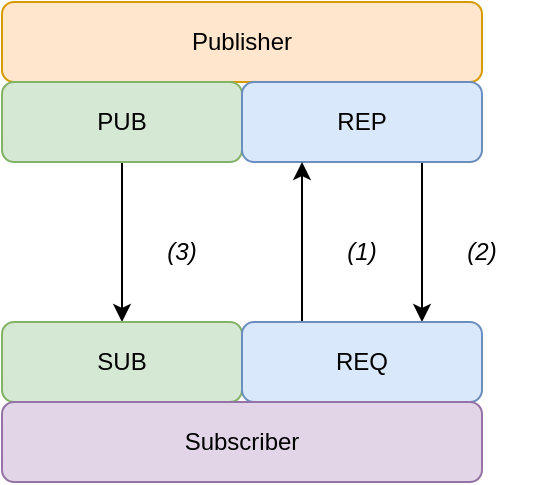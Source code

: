 <mxfile version="27.1.4">
  <diagram name="Page-1" id="qEylkdqBeoDYnwIqVGNf">
    <mxGraphModel dx="1426" dy="790" grid="1" gridSize="10" guides="1" tooltips="1" connect="1" arrows="1" fold="1" page="1" pageScale="1" pageWidth="850" pageHeight="1100" math="0" shadow="0">
      <root>
        <mxCell id="0" />
        <mxCell id="1" parent="0" />
        <mxCell id="pUx_OJHkgHhsMhPhFwXZ-1" value="Publisher" style="rounded=1;whiteSpace=wrap;html=1;fillColor=#ffe6cc;strokeColor=#d79b00;" vertex="1" parent="1">
          <mxGeometry x="320" y="240" width="240" height="40" as="geometry" />
        </mxCell>
        <mxCell id="pUx_OJHkgHhsMhPhFwXZ-9" style="edgeStyle=orthogonalEdgeStyle;rounded=0;orthogonalLoop=1;jettySize=auto;html=1;exitX=0.5;exitY=1;exitDx=0;exitDy=0;entryX=0.5;entryY=0;entryDx=0;entryDy=0;" edge="1" parent="1" source="pUx_OJHkgHhsMhPhFwXZ-2" target="pUx_OJHkgHhsMhPhFwXZ-4">
          <mxGeometry relative="1" as="geometry" />
        </mxCell>
        <mxCell id="pUx_OJHkgHhsMhPhFwXZ-2" value="PUB" style="rounded=1;whiteSpace=wrap;html=1;fillColor=#d5e8d4;strokeColor=#82b366;" vertex="1" parent="1">
          <mxGeometry x="320" y="280" width="120" height="40" as="geometry" />
        </mxCell>
        <mxCell id="pUx_OJHkgHhsMhPhFwXZ-8" style="edgeStyle=orthogonalEdgeStyle;rounded=0;orthogonalLoop=1;jettySize=auto;html=1;exitX=0.75;exitY=1;exitDx=0;exitDy=0;entryX=0.75;entryY=0;entryDx=0;entryDy=0;" edge="1" parent="1" source="pUx_OJHkgHhsMhPhFwXZ-3" target="pUx_OJHkgHhsMhPhFwXZ-5">
          <mxGeometry relative="1" as="geometry" />
        </mxCell>
        <mxCell id="pUx_OJHkgHhsMhPhFwXZ-3" value="REP" style="rounded=1;whiteSpace=wrap;html=1;fillColor=#dae8fc;strokeColor=#6c8ebf;" vertex="1" parent="1">
          <mxGeometry x="440" y="280" width="120" height="40" as="geometry" />
        </mxCell>
        <mxCell id="pUx_OJHkgHhsMhPhFwXZ-4" value="SUB" style="rounded=1;whiteSpace=wrap;html=1;fillColor=#d5e8d4;strokeColor=#82b366;" vertex="1" parent="1">
          <mxGeometry x="320" y="400" width="120" height="40" as="geometry" />
        </mxCell>
        <mxCell id="pUx_OJHkgHhsMhPhFwXZ-7" style="edgeStyle=orthogonalEdgeStyle;rounded=0;orthogonalLoop=1;jettySize=auto;html=1;exitX=0.25;exitY=0;exitDx=0;exitDy=0;entryX=0.25;entryY=1;entryDx=0;entryDy=0;" edge="1" parent="1" source="pUx_OJHkgHhsMhPhFwXZ-5" target="pUx_OJHkgHhsMhPhFwXZ-3">
          <mxGeometry relative="1" as="geometry" />
        </mxCell>
        <mxCell id="pUx_OJHkgHhsMhPhFwXZ-5" value="REQ" style="rounded=1;whiteSpace=wrap;html=1;fillColor=#dae8fc;strokeColor=#6c8ebf;" vertex="1" parent="1">
          <mxGeometry x="440" y="400" width="120" height="40" as="geometry" />
        </mxCell>
        <mxCell id="pUx_OJHkgHhsMhPhFwXZ-6" value="Subscriber" style="rounded=1;whiteSpace=wrap;html=1;fillColor=#e1d5e7;strokeColor=#9673a6;" vertex="1" parent="1">
          <mxGeometry x="320" y="440" width="240" height="40" as="geometry" />
        </mxCell>
        <mxCell id="pUx_OJHkgHhsMhPhFwXZ-10" value="&lt;i&gt;(2)&lt;/i&gt;" style="text;html=1;align=center;verticalAlign=middle;whiteSpace=wrap;rounded=0;" vertex="1" parent="1">
          <mxGeometry x="530" y="350" width="60" height="30" as="geometry" />
        </mxCell>
        <mxCell id="pUx_OJHkgHhsMhPhFwXZ-11" value="&lt;i&gt;(1)&lt;/i&gt;" style="text;html=1;align=center;verticalAlign=middle;whiteSpace=wrap;rounded=0;" vertex="1" parent="1">
          <mxGeometry x="470" y="350" width="60" height="30" as="geometry" />
        </mxCell>
        <mxCell id="pUx_OJHkgHhsMhPhFwXZ-12" value="&lt;i&gt;(3)&lt;/i&gt;" style="text;html=1;align=center;verticalAlign=middle;whiteSpace=wrap;rounded=0;" vertex="1" parent="1">
          <mxGeometry x="380" y="350" width="60" height="30" as="geometry" />
        </mxCell>
      </root>
    </mxGraphModel>
  </diagram>
</mxfile>
